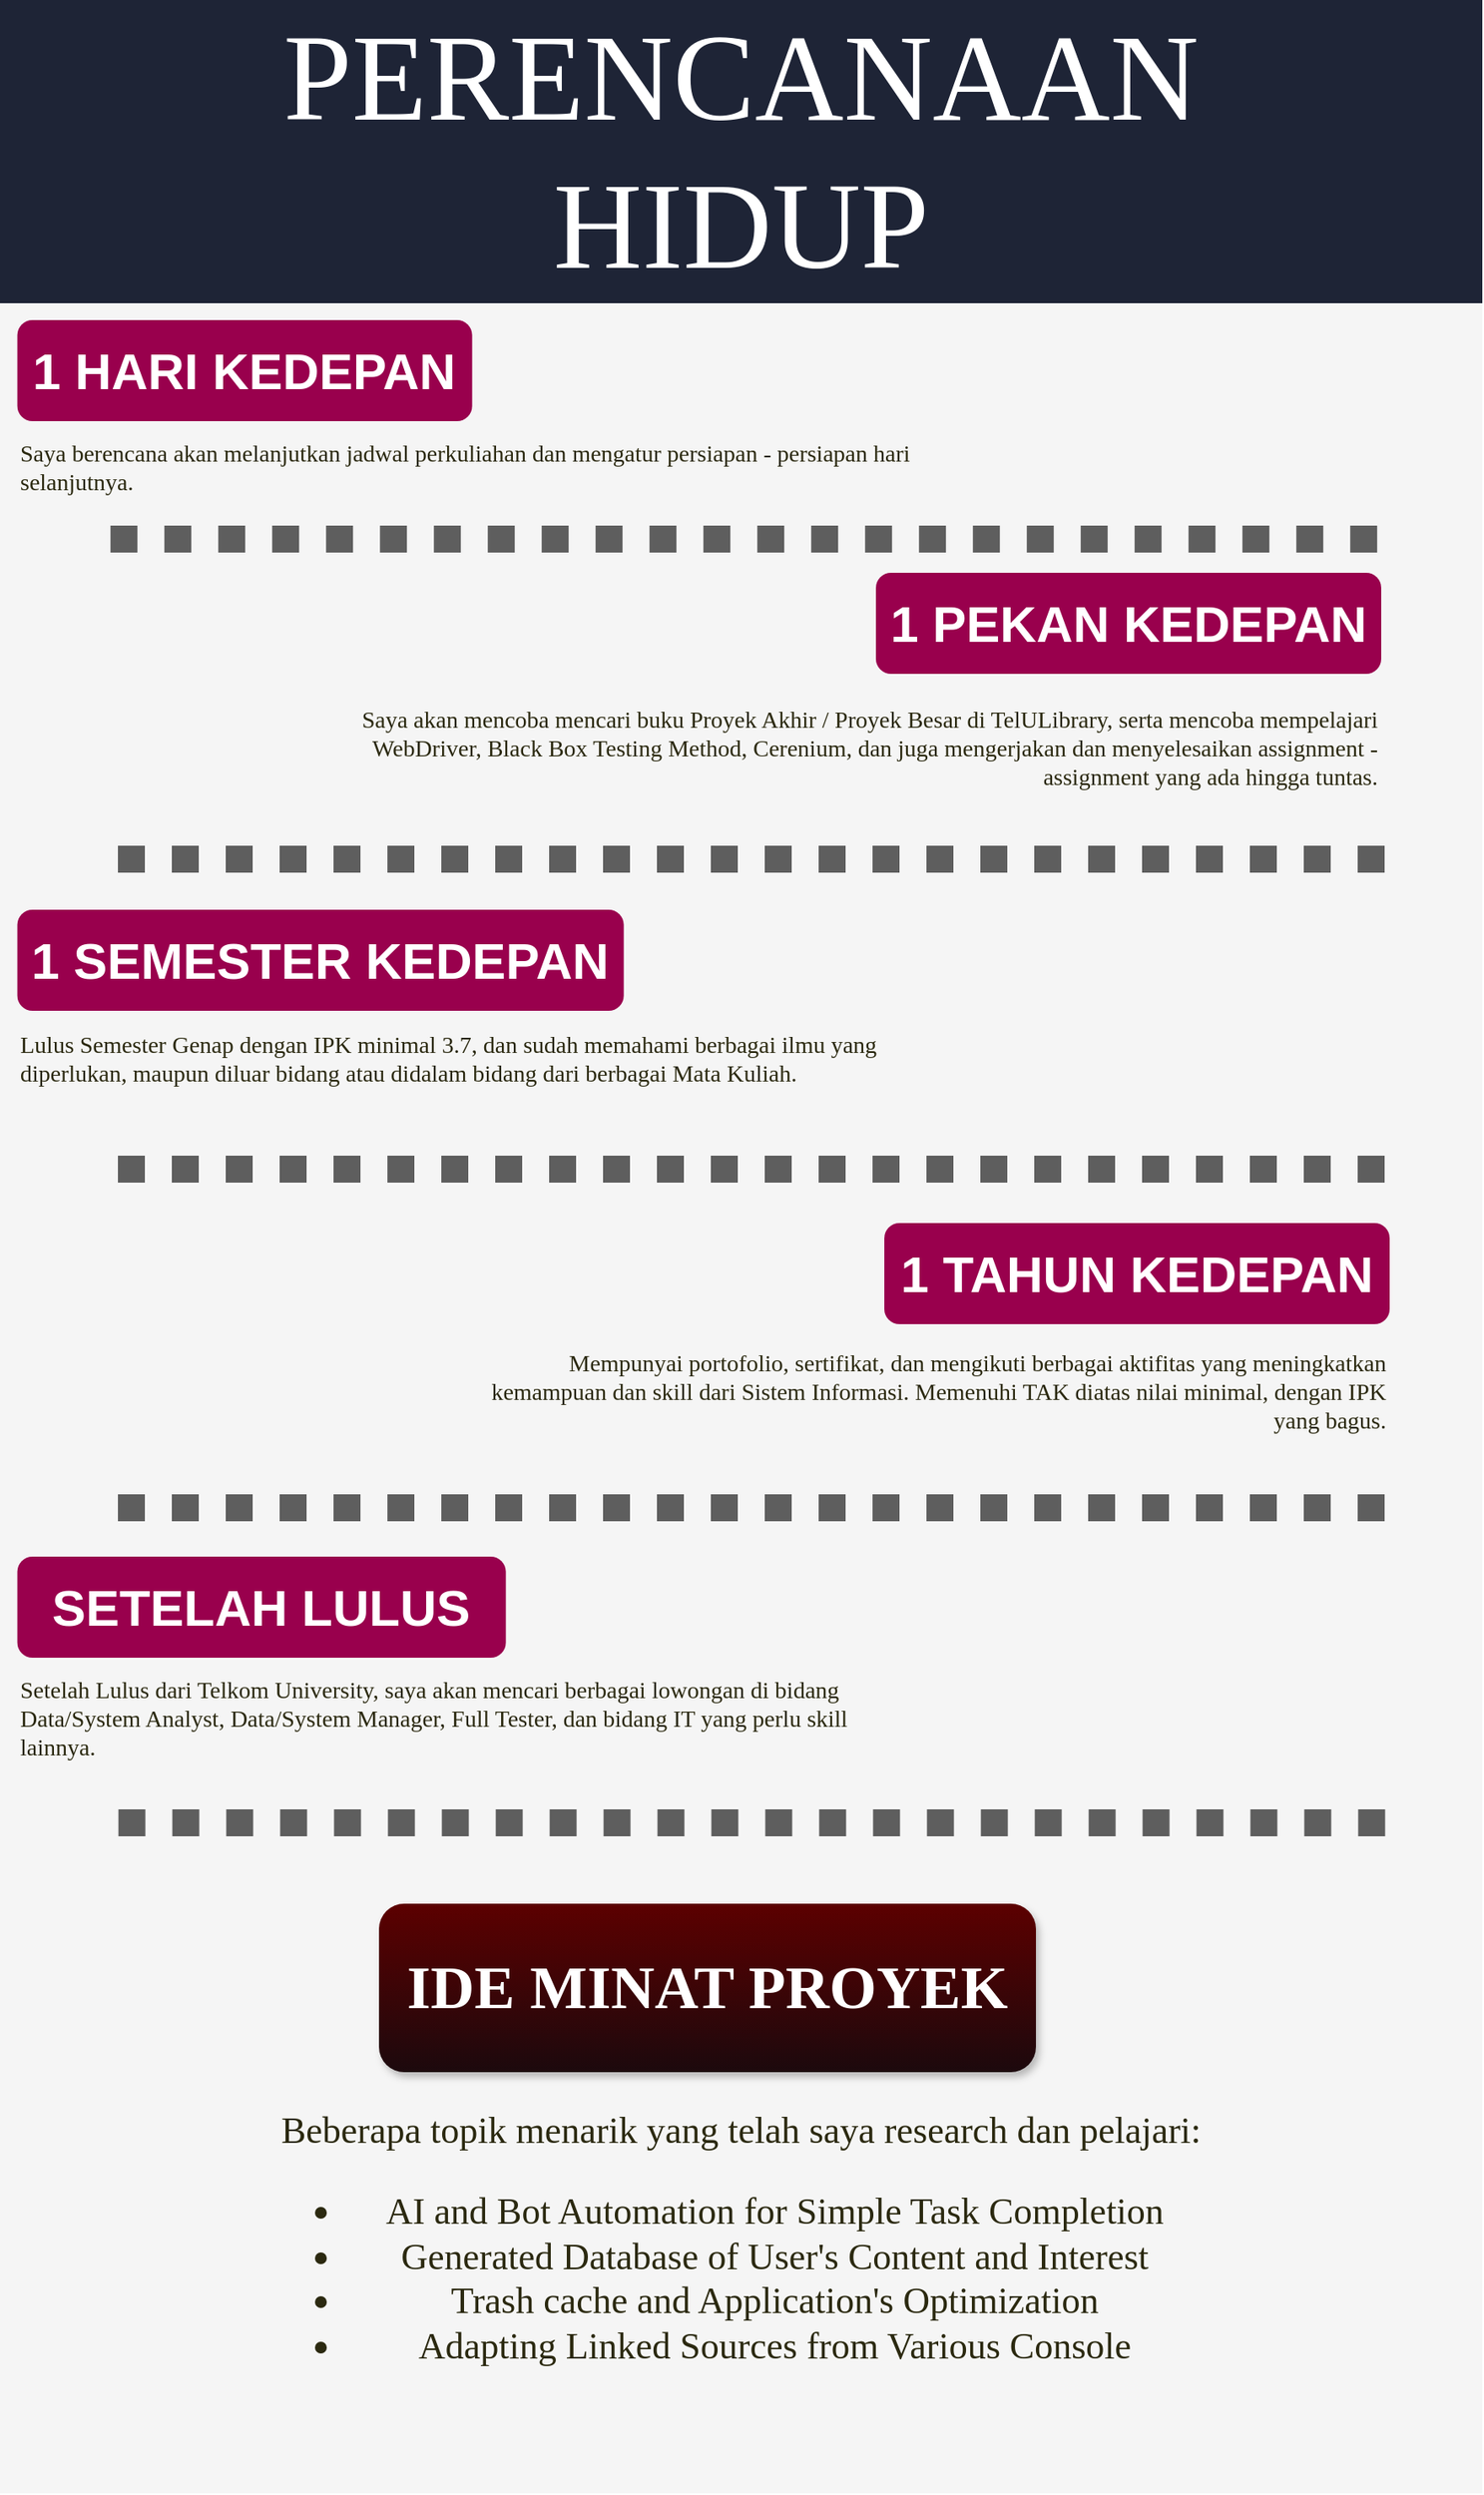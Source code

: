 <mxfile version="20.8.21" type="github">
  <diagram name="Page-1" id="5348f1db-0dfa-24cf-5d06-2057accb5106">
    <mxGraphModel dx="1050" dy="549" grid="1" gridSize="10" guides="1" tooltips="1" connect="1" arrows="1" fold="1" page="1" pageScale="1.5" pageWidth="826" pageHeight="1169" background="none" math="0" shadow="0">
      <root>
        <mxCell id="0" style=";html=1;" />
        <mxCell id="1" style=";html=1;" parent="0" />
        <mxCell id="55dd390204d0f602-3" value="" style="whiteSpace=wrap;html=1;rounded=0;shadow=0;dashed=0;strokeColor=none;strokeWidth=4;fillColor=#F5F5F5;gradientColor=none;fontFamily=Helvetica;fontSize=100;fontColor=#FFFFFF;align=center;" parent="1" vertex="1">
          <mxGeometry x="200" y="250" width="880" height="1310" as="geometry" />
        </mxCell>
        <mxCell id="55dd390204d0f602-1" value="PERENCANAAN&lt;br style=&quot;font-size: 73px;&quot;&gt;HIDUP" style="whiteSpace=wrap;html=1;rounded=0;shadow=0;dashed=0;strokeColor=none;strokeWidth=4;fillColor=#1E2436;gradientColor=none;fontFamily=Times New Roman;fontSize=73;fontColor=#FFFFFF;align=center;fontStyle=0;labelBackgroundColor=none;labelBorderColor=none;" parent="1" vertex="1">
          <mxGeometry x="200" y="80" width="880" height="180" as="geometry" />
        </mxCell>
        <mxCell id="55dd390204d0f602-5" value="" style="endArrow=none;html=1;dashed=1;dashPattern=1 1;labelBackgroundColor=none;strokeColor=#5E5E5E;fontFamily=Helvetica;fontSize=100;fontColor=#FFFFFF;strokeWidth=16;" parent="1" edge="1">
          <mxGeometry width="50" height="50" relative="1" as="geometry">
            <mxPoint x="265.588" y="400" as="sourcePoint" />
            <mxPoint x="1025.0" y="400" as="targetPoint" />
          </mxGeometry>
        </mxCell>
        <mxCell id="55dd390204d0f602-6" value="1 HARI KEDEPAN" style="whiteSpace=wrap;html=1;rounded=1;shadow=0;dashed=0;strokeColor=none;strokeWidth=4;fillColor=#99004D;gradientColor=none;fontFamily=Helvetica;fontSize=30;fontColor=#FFFFFF;align=center;fontStyle=1" parent="1" vertex="1">
          <mxGeometry x="210.3" y="270" width="270" height="60" as="geometry" />
        </mxCell>
        <mxCell id="55dd390204d0f602-8" value="Saya berencana akan melanjutkan jadwal perkuliahan dan mengatur persiapan - persiapan hari selanjutnya." style="text;spacingTop=-5;fillColor=#ffffff;whiteSpace=wrap;html=1;align=left;fontSize=14;fontFamily=Verdana;fillColor=none;strokeColor=none;rounded=0;shadow=0;dashed=0;fontColor=#2B2910;" parent="1" vertex="1">
          <mxGeometry x="210.3" y="340" width="535" height="40" as="geometry" />
        </mxCell>
        <mxCell id="55dd390204d0f602-11" value="" style="endArrow=none;html=1;dashed=1;dashPattern=1 1;labelBackgroundColor=none;strokeColor=#5E5E5E;fontFamily=Helvetica;fontSize=100;fontColor=#FFFFFF;strokeWidth=16;" parent="1" edge="1">
          <mxGeometry width="50" height="50" relative="1" as="geometry">
            <mxPoint x="269.998" y="590" as="sourcePoint" />
            <mxPoint x="1029.41" y="590" as="targetPoint" />
          </mxGeometry>
        </mxCell>
        <mxCell id="55dd390204d0f602-12" value="1 PEKAN KEDEPAN" style="whiteSpace=wrap;html=1;rounded=1;shadow=0;dashed=0;strokeColor=none;strokeWidth=4;fillColor=#99004D;gradientColor=none;fontFamily=Helvetica;fontSize=30;fontColor=#FFFFFF;align=center;fontStyle=1" parent="1" vertex="1">
          <mxGeometry x="720" y="420" width="300" height="60" as="geometry" />
        </mxCell>
        <mxCell id="55dd390204d0f602-13" value="Saya akan mencoba mencari buku Proyek Akhir / Proyek Besar di TelULibrary, serta mencoba mempelajari WebDriver, Black Box Testing Method, Cerenium, dan juga mengerjakan dan menyelesaikan assignment - assignment yang ada hingga tuntas." style="text;spacingTop=-5;fillColor=#ffffff;whiteSpace=wrap;html=1;align=right;fontSize=14;fontFamily=Verdana;fillColor=none;strokeColor=none;rounded=0;shadow=0;dashed=0;fontColor=#2B2910;" parent="1" vertex="1">
          <mxGeometry x="400" y="498" width="620" height="60" as="geometry" />
        </mxCell>
        <mxCell id="55dd390204d0f602-16" value="" style="endArrow=none;html=1;dashed=1;dashPattern=1 1;labelBackgroundColor=none;strokeColor=#5E5E5E;fontFamily=Helvetica;fontSize=100;fontColor=#FFFFFF;strokeWidth=16;" parent="1" edge="1">
          <mxGeometry width="50" height="50" relative="1" as="geometry">
            <mxPoint x="269.998" y="774.0" as="sourcePoint" />
            <mxPoint x="1029.41" y="774.0" as="targetPoint" />
          </mxGeometry>
        </mxCell>
        <mxCell id="55dd390204d0f602-17" value="1 SEMESTER KEDEPAN" style="whiteSpace=wrap;html=1;rounded=1;shadow=0;dashed=0;strokeColor=none;strokeWidth=4;fillColor=#99004D;gradientColor=none;fontFamily=Helvetica;fontSize=30;fontColor=#FFFFFF;align=center;fontStyle=1" parent="1" vertex="1">
          <mxGeometry x="210.3" y="620" width="360" height="60" as="geometry" />
        </mxCell>
        <mxCell id="55dd390204d0f602-18" value="Lulus Semester Genap dengan IPK minimal 3.7, dan sudah memahami berbagai ilmu yang diperlukan, maupun diluar bidang atau didalam bidang dari berbagai Mata Kuliah." style="text;spacingTop=-5;fillColor=#ffffff;whiteSpace=wrap;html=1;align=left;fontSize=14;fontFamily=Verdana;fillColor=none;strokeColor=none;rounded=0;shadow=0;dashed=0;fontColor=#2B2910;" parent="1" vertex="1">
          <mxGeometry x="210.3" y="691" width="535" height="60" as="geometry" />
        </mxCell>
        <mxCell id="55dd390204d0f602-22" value="1 TAHUN KEDEPAN" style="whiteSpace=wrap;html=1;rounded=1;shadow=0;dashed=0;strokeColor=none;strokeWidth=4;fillColor=#99004D;gradientColor=none;fontFamily=Helvetica;fontSize=30;fontColor=#FFFFFF;align=center;fontStyle=1" parent="1" vertex="1">
          <mxGeometry x="725" y="806" width="300" height="60" as="geometry" />
        </mxCell>
        <mxCell id="55dd390204d0f602-23" value="Mempunyai portofolio, sertifikat, dan mengikuti berbagai aktifitas yang meningkatkan kemampuan dan skill dari Sistem Informasi. Memenuhi TAK diatas nilai minimal, dengan IPK yang bagus." style="text;spacingTop=-5;fillColor=#ffffff;whiteSpace=wrap;html=1;align=right;fontSize=14;fontFamily=Verdana;fillColor=none;strokeColor=none;rounded=0;shadow=0;dashed=0;fontColor=#2B2910;" parent="1" vertex="1">
          <mxGeometry x="490" y="880" width="535" height="60" as="geometry" />
        </mxCell>
        <mxCell id="D8ugw2P8kCvhEIF2nTpq-2" value="" style="endArrow=none;html=1;dashed=1;dashPattern=1 1;labelBackgroundColor=none;strokeColor=#5E5E5E;fontFamily=Helvetica;fontSize=100;fontColor=#FFFFFF;strokeWidth=16;" edge="1" parent="1">
          <mxGeometry width="50" height="50" relative="1" as="geometry">
            <mxPoint x="269.998" y="975.0" as="sourcePoint" />
            <mxPoint x="1029.41" y="975.0" as="targetPoint" />
          </mxGeometry>
        </mxCell>
        <mxCell id="D8ugw2P8kCvhEIF2nTpq-3" value="SETELAH LULUS" style="whiteSpace=wrap;html=1;rounded=1;shadow=0;dashed=0;strokeColor=none;strokeWidth=4;fillColor=#99004D;gradientColor=none;fontFamily=Helvetica;fontSize=30;fontColor=#FFFFFF;align=center;fontStyle=1" vertex="1" parent="1">
          <mxGeometry x="210.3" y="1004" width="290" height="60" as="geometry" />
        </mxCell>
        <mxCell id="D8ugw2P8kCvhEIF2nTpq-4" value="Setelah Lulus dari Telkom University, saya akan mencari berbagai lowongan di bidang Data/System Analyst, Data/System Manager, Full Tester, dan bidang IT yang perlu skill lainnya." style="text;spacingTop=-5;fillColor=#ffffff;whiteSpace=wrap;html=1;align=left;fontSize=14;fontFamily=Verdana;fillColor=none;strokeColor=none;rounded=0;shadow=0;dashed=0;fontColor=#2B2910;" vertex="1" parent="1">
          <mxGeometry x="210.3" y="1074" width="535" height="60" as="geometry" />
        </mxCell>
        <mxCell id="D8ugw2P8kCvhEIF2nTpq-5" value="" style="endArrow=none;html=1;dashed=1;dashPattern=1 1;labelBackgroundColor=none;strokeColor=#5E5E5E;fontFamily=Helvetica;fontSize=100;fontColor=#FFFFFF;strokeWidth=16;rounded=1;" edge="1" parent="1">
          <mxGeometry width="50" height="50" relative="1" as="geometry">
            <mxPoint x="270.298" y="1162.0" as="sourcePoint" />
            <mxPoint x="1029.71" y="1162.0" as="targetPoint" />
          </mxGeometry>
        </mxCell>
        <mxCell id="D8ugw2P8kCvhEIF2nTpq-6" value="IDE MINAT PROYEK" style="whiteSpace=wrap;html=1;rounded=1;shadow=1;dashed=0;strokeColor=none;strokeWidth=4;fillColor=#5C0000;gradientColor=#1C090D;fontFamily=Lucida Console;fontSize=36;fontColor=#FFFFFF;align=center;fontStyle=1;glass=0;" vertex="1" parent="1">
          <mxGeometry x="425" y="1210" width="390" height="100" as="geometry" />
        </mxCell>
        <mxCell id="D8ugw2P8kCvhEIF2nTpq-7" value="Beberapa topik menarik yang telah saya research dan pelajari:&lt;br style=&quot;font-size: 22px;&quot;&gt;&lt;ul style=&quot;font-size: 22px;&quot;&gt;&lt;li style=&quot;font-size: 22px;&quot;&gt;AI and Bot Automation for Simple Task Completion&lt;/li&gt;&lt;li style=&quot;font-size: 22px;&quot;&gt;Generated Database of User&#39;s Content and Interest&lt;/li&gt;&lt;li style=&quot;font-size: 22px;&quot;&gt;Trash cache and Application&#39;s Optimization&lt;/li&gt;&lt;li style=&quot;font-size: 22px;&quot;&gt;Adapting Linked Sources from Various Console&lt;/li&gt;&lt;/ul&gt;" style="text;spacingTop=-5;fillColor=#ffffff;whiteSpace=wrap;html=1;align=center;fontSize=22;fontFamily=Verdana;fillColor=none;strokeColor=none;rounded=0;shadow=0;dashed=0;fontColor=#2B2910;" vertex="1" parent="1">
          <mxGeometry x="285" y="1330" width="710" height="150" as="geometry" />
        </mxCell>
      </root>
    </mxGraphModel>
  </diagram>
</mxfile>
